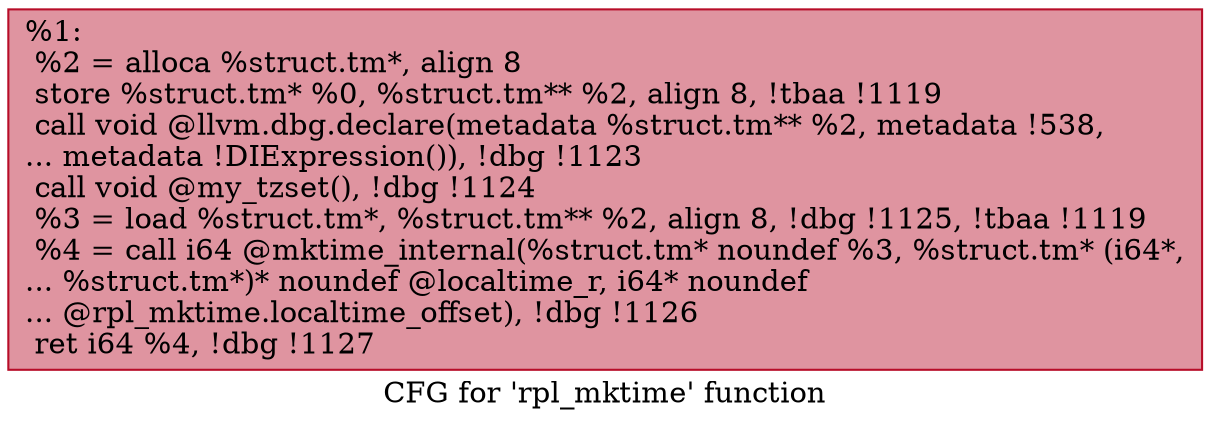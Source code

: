 digraph "CFG for 'rpl_mktime' function" {
	label="CFG for 'rpl_mktime' function";

	Node0x194d6c0 [shape=record,color="#b70d28ff", style=filled, fillcolor="#b70d2870",label="{%1:\l  %2 = alloca %struct.tm*, align 8\l  store %struct.tm* %0, %struct.tm** %2, align 8, !tbaa !1119\l  call void @llvm.dbg.declare(metadata %struct.tm** %2, metadata !538,\l... metadata !DIExpression()), !dbg !1123\l  call void @my_tzset(), !dbg !1124\l  %3 = load %struct.tm*, %struct.tm** %2, align 8, !dbg !1125, !tbaa !1119\l  %4 = call i64 @mktime_internal(%struct.tm* noundef %3, %struct.tm* (i64*,\l... %struct.tm*)* noundef @localtime_r, i64* noundef\l... @rpl_mktime.localtime_offset), !dbg !1126\l  ret i64 %4, !dbg !1127\l}"];
}
